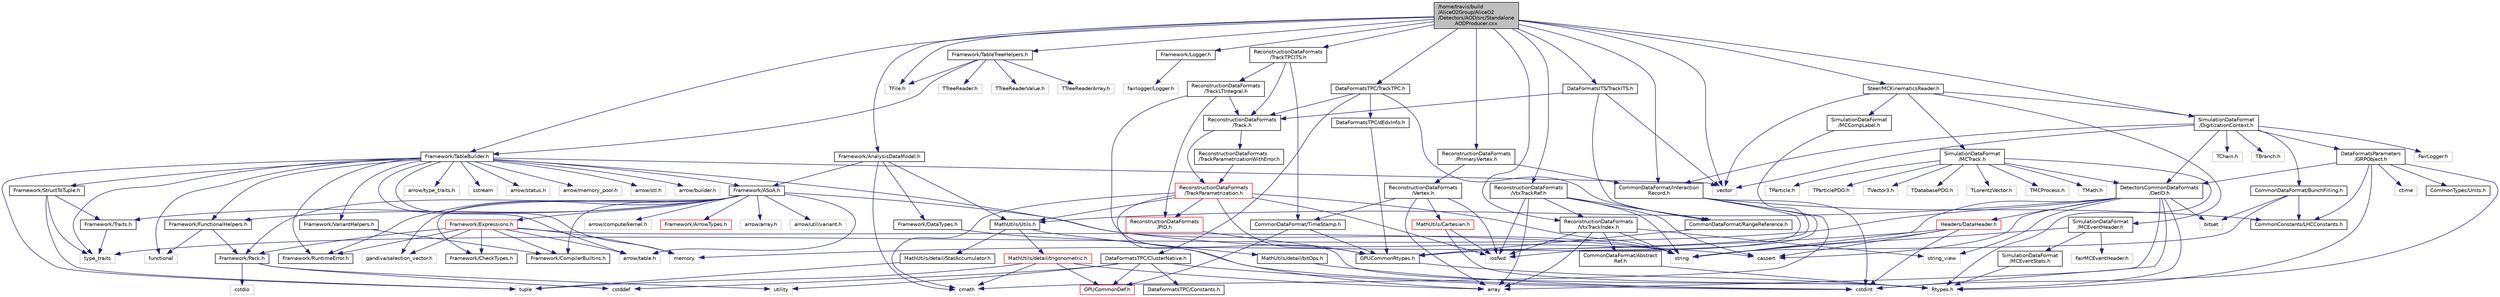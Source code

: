 digraph "/home/travis/build/AliceO2Group/AliceO2/Detectors/AOD/src/StandaloneAODProducer.cxx"
{
 // INTERACTIVE_SVG=YES
  bgcolor="transparent";
  edge [fontname="Helvetica",fontsize="10",labelfontname="Helvetica",labelfontsize="10"];
  node [fontname="Helvetica",fontsize="10",shape=record];
  Node0 [label="/home/travis/build\l/AliceO2Group/AliceO2\l/Detectors/AOD/src/Standalone\lAODProducer.cxx",height=0.2,width=0.4,color="black", fillcolor="grey75", style="filled", fontcolor="black"];
  Node0 -> Node1 [color="midnightblue",fontsize="10",style="solid",fontname="Helvetica"];
  Node1 [label="Framework/AnalysisDataModel.h",height=0.2,width=0.4,color="black",URL="$d2/d8c/AnalysisDataModel_8h.html"];
  Node1 -> Node2 [color="midnightblue",fontsize="10",style="solid",fontname="Helvetica"];
  Node2 [label="Framework/ASoA.h",height=0.2,width=0.4,color="black",URL="$de/d33/ASoA_8h.html"];
  Node2 -> Node3 [color="midnightblue",fontsize="10",style="solid",fontname="Helvetica"];
  Node3 [label="Framework/Pack.h",height=0.2,width=0.4,color="black",URL="$dd/dce/Pack_8h.html"];
  Node3 -> Node4 [color="midnightblue",fontsize="10",style="solid",fontname="Helvetica"];
  Node4 [label="cstddef",height=0.2,width=0.4,color="grey75"];
  Node3 -> Node5 [color="midnightblue",fontsize="10",style="solid",fontname="Helvetica"];
  Node5 [label="utility",height=0.2,width=0.4,color="grey75"];
  Node3 -> Node6 [color="midnightblue",fontsize="10",style="solid",fontname="Helvetica"];
  Node6 [label="cstdio",height=0.2,width=0.4,color="grey75"];
  Node2 -> Node7 [color="midnightblue",fontsize="10",style="solid",fontname="Helvetica"];
  Node7 [label="Framework/CheckTypes.h",height=0.2,width=0.4,color="black",URL="$d1/d00/CheckTypes_8h.html"];
  Node2 -> Node8 [color="midnightblue",fontsize="10",style="solid",fontname="Helvetica"];
  Node8 [label="Framework/FunctionalHelpers.h",height=0.2,width=0.4,color="black",URL="$de/d9b/FunctionalHelpers_8h.html"];
  Node8 -> Node3 [color="midnightblue",fontsize="10",style="solid",fontname="Helvetica"];
  Node8 -> Node9 [color="midnightblue",fontsize="10",style="solid",fontname="Helvetica"];
  Node9 [label="functional",height=0.2,width=0.4,color="grey75"];
  Node2 -> Node10 [color="midnightblue",fontsize="10",style="solid",fontname="Helvetica"];
  Node10 [label="Framework/CompilerBuiltins.h",height=0.2,width=0.4,color="black",URL="$d9/de8/CompilerBuiltins_8h.html"];
  Node2 -> Node11 [color="midnightblue",fontsize="10",style="solid",fontname="Helvetica"];
  Node11 [label="Framework/Traits.h",height=0.2,width=0.4,color="black",URL="$db/d31/Traits_8h.html"];
  Node11 -> Node12 [color="midnightblue",fontsize="10",style="solid",fontname="Helvetica"];
  Node12 [label="type_traits",height=0.2,width=0.4,color="grey75"];
  Node2 -> Node13 [color="midnightblue",fontsize="10",style="solid",fontname="Helvetica"];
  Node13 [label="Framework/Expressions.h",height=0.2,width=0.4,color="red",URL="$d0/d91/Expressions_8h.html"];
  Node13 -> Node10 [color="midnightblue",fontsize="10",style="solid",fontname="Helvetica"];
  Node13 -> Node3 [color="midnightblue",fontsize="10",style="solid",fontname="Helvetica"];
  Node13 -> Node7 [color="midnightblue",fontsize="10",style="solid",fontname="Helvetica"];
  Node13 -> Node18 [color="midnightblue",fontsize="10",style="solid",fontname="Helvetica"];
  Node18 [label="Framework/RuntimeError.h",height=0.2,width=0.4,color="black",URL="$d1/d76/RuntimeError_8h.html"];
  Node13 -> Node42 [color="midnightblue",fontsize="10",style="solid",fontname="Helvetica"];
  Node42 [label="arrow/table.h",height=0.2,width=0.4,color="grey75"];
  Node13 -> Node43 [color="midnightblue",fontsize="10",style="solid",fontname="Helvetica"];
  Node43 [label="gandiva/selection_vector.h",height=0.2,width=0.4,color="grey75"];
  Node13 -> Node16 [color="midnightblue",fontsize="10",style="solid",fontname="Helvetica"];
  Node16 [label="string",height=0.2,width=0.4,color="grey75"];
  Node13 -> Node33 [color="midnightblue",fontsize="10",style="solid",fontname="Helvetica"];
  Node33 [label="memory",height=0.2,width=0.4,color="grey75"];
  Node2 -> Node48 [color="midnightblue",fontsize="10",style="solid",fontname="Helvetica"];
  Node48 [label="Framework/ArrowTypes.h",height=0.2,width=0.4,color="red",URL="$d4/de7/ArrowTypes_8h.html"];
  Node2 -> Node18 [color="midnightblue",fontsize="10",style="solid",fontname="Helvetica"];
  Node2 -> Node42 [color="midnightblue",fontsize="10",style="solid",fontname="Helvetica"];
  Node2 -> Node49 [color="midnightblue",fontsize="10",style="solid",fontname="Helvetica"];
  Node49 [label="arrow/array.h",height=0.2,width=0.4,color="grey75"];
  Node2 -> Node50 [color="midnightblue",fontsize="10",style="solid",fontname="Helvetica"];
  Node50 [label="arrow/util/variant.h",height=0.2,width=0.4,color="grey75"];
  Node2 -> Node51 [color="midnightblue",fontsize="10",style="solid",fontname="Helvetica"];
  Node51 [label="arrow/compute/kernel.h",height=0.2,width=0.4,color="grey75"];
  Node2 -> Node43 [color="midnightblue",fontsize="10",style="solid",fontname="Helvetica"];
  Node2 -> Node34 [color="midnightblue",fontsize="10",style="solid",fontname="Helvetica"];
  Node34 [label="cassert",height=0.2,width=0.4,color="grey75"];
  Node1 -> Node52 [color="midnightblue",fontsize="10",style="solid",fontname="Helvetica"];
  Node52 [label="MathUtils/Utils.h",height=0.2,width=0.4,color="black",URL="$d9/d52/Common_2MathUtils_2include_2MathUtils_2Utils_8h.html"];
  Node52 -> Node53 [color="midnightblue",fontsize="10",style="solid",fontname="Helvetica"];
  Node53 [label="MathUtils/detail/bitOps.h",height=0.2,width=0.4,color="black",URL="$de/def/bitOps_8h.html"];
  Node53 -> Node20 [color="midnightblue",fontsize="10",style="solid",fontname="Helvetica"];
  Node20 [label="cstdint",height=0.2,width=0.4,color="grey75"];
  Node52 -> Node54 [color="midnightblue",fontsize="10",style="solid",fontname="Helvetica"];
  Node54 [label="MathUtils/detail/StatAccumulator.h",height=0.2,width=0.4,color="black",URL="$d3/dfc/StatAccumulator_8h.html"];
  Node54 -> Node55 [color="midnightblue",fontsize="10",style="solid",fontname="Helvetica"];
  Node55 [label="tuple",height=0.2,width=0.4,color="grey75"];
  Node52 -> Node56 [color="midnightblue",fontsize="10",style="solid",fontname="Helvetica"];
  Node56 [label="MathUtils/detail/trigonometric.h",height=0.2,width=0.4,color="red",URL="$dd/d7d/trigonometric_8h.html"];
  Node56 -> Node57 [color="midnightblue",fontsize="10",style="solid",fontname="Helvetica"];
  Node57 [label="array",height=0.2,width=0.4,color="grey75"];
  Node56 -> Node58 [color="midnightblue",fontsize="10",style="solid",fontname="Helvetica"];
  Node58 [label="cmath",height=0.2,width=0.4,color="grey75"];
  Node56 -> Node55 [color="midnightblue",fontsize="10",style="solid",fontname="Helvetica"];
  Node56 -> Node59 [color="midnightblue",fontsize="10",style="solid",fontname="Helvetica"];
  Node59 [label="GPUCommonDef.h",height=0.2,width=0.4,color="red",URL="$df/d21/GPUCommonDef_8h.html"];
  Node1 -> Node58 [color="midnightblue",fontsize="10",style="solid",fontname="Helvetica"];
  Node1 -> Node65 [color="midnightblue",fontsize="10",style="solid",fontname="Helvetica"];
  Node65 [label="Framework/DataTypes.h",height=0.2,width=0.4,color="black",URL="$d2/d12/DataTypes_8h.html"];
  Node65 -> Node20 [color="midnightblue",fontsize="10",style="solid",fontname="Helvetica"];
  Node0 -> Node66 [color="midnightblue",fontsize="10",style="solid",fontname="Helvetica"];
  Node66 [label="Framework/TableBuilder.h",height=0.2,width=0.4,color="black",URL="$d5/d98/TableBuilder_8h.html"];
  Node66 -> Node2 [color="midnightblue",fontsize="10",style="solid",fontname="Helvetica"];
  Node66 -> Node67 [color="midnightblue",fontsize="10",style="solid",fontname="Helvetica"];
  Node67 [label="Framework/StructToTuple.h",height=0.2,width=0.4,color="black",URL="$db/d4f/StructToTuple_8h.html"];
  Node67 -> Node11 [color="midnightblue",fontsize="10",style="solid",fontname="Helvetica"];
  Node67 -> Node55 [color="midnightblue",fontsize="10",style="solid",fontname="Helvetica"];
  Node67 -> Node12 [color="midnightblue",fontsize="10",style="solid",fontname="Helvetica"];
  Node66 -> Node8 [color="midnightblue",fontsize="10",style="solid",fontname="Helvetica"];
  Node66 -> Node68 [color="midnightblue",fontsize="10",style="solid",fontname="Helvetica"];
  Node68 [label="Framework/VariantHelpers.h",height=0.2,width=0.4,color="black",URL="$d7/dbe/VariantHelpers_8h.html"];
  Node68 -> Node10 [color="midnightblue",fontsize="10",style="solid",fontname="Helvetica"];
  Node66 -> Node18 [color="midnightblue",fontsize="10",style="solid",fontname="Helvetica"];
  Node66 -> Node69 [color="midnightblue",fontsize="10",style="solid",fontname="Helvetica"];
  Node69 [label="arrow/type_traits.h",height=0.2,width=0.4,color="grey75"];
  Node66 -> Node70 [color="midnightblue",fontsize="10",style="solid",fontname="Helvetica"];
  Node70 [label="sstream",height=0.2,width=0.4,color="grey75"];
  Node66 -> Node71 [color="midnightblue",fontsize="10",style="solid",fontname="Helvetica"];
  Node71 [label="arrow/status.h",height=0.2,width=0.4,color="grey75"];
  Node66 -> Node72 [color="midnightblue",fontsize="10",style="solid",fontname="Helvetica"];
  Node72 [label="arrow/memory_pool.h",height=0.2,width=0.4,color="grey75"];
  Node66 -> Node73 [color="midnightblue",fontsize="10",style="solid",fontname="Helvetica"];
  Node73 [label="arrow/stl.h",height=0.2,width=0.4,color="grey75"];
  Node66 -> Node42 [color="midnightblue",fontsize="10",style="solid",fontname="Helvetica"];
  Node66 -> Node74 [color="midnightblue",fontsize="10",style="solid",fontname="Helvetica"];
  Node74 [label="arrow/builder.h",height=0.2,width=0.4,color="grey75"];
  Node66 -> Node9 [color="midnightblue",fontsize="10",style="solid",fontname="Helvetica"];
  Node66 -> Node30 [color="midnightblue",fontsize="10",style="solid",fontname="Helvetica"];
  Node30 [label="vector",height=0.2,width=0.4,color="grey75"];
  Node66 -> Node16 [color="midnightblue",fontsize="10",style="solid",fontname="Helvetica"];
  Node66 -> Node33 [color="midnightblue",fontsize="10",style="solid",fontname="Helvetica"];
  Node66 -> Node55 [color="midnightblue",fontsize="10",style="solid",fontname="Helvetica"];
  Node66 -> Node12 [color="midnightblue",fontsize="10",style="solid",fontname="Helvetica"];
  Node0 -> Node75 [color="midnightblue",fontsize="10",style="solid",fontname="Helvetica"];
  Node75 [label="Framework/TableTreeHelpers.h",height=0.2,width=0.4,color="black",URL="$d4/df5/TableTreeHelpers_8h.html"];
  Node75 -> Node76 [color="midnightblue",fontsize="10",style="solid",fontname="Helvetica"];
  Node76 [label="TFile.h",height=0.2,width=0.4,color="grey75"];
  Node75 -> Node77 [color="midnightblue",fontsize="10",style="solid",fontname="Helvetica"];
  Node77 [label="TTreeReader.h",height=0.2,width=0.4,color="grey75"];
  Node75 -> Node78 [color="midnightblue",fontsize="10",style="solid",fontname="Helvetica"];
  Node78 [label="TTreeReaderValue.h",height=0.2,width=0.4,color="grey75"];
  Node75 -> Node79 [color="midnightblue",fontsize="10",style="solid",fontname="Helvetica"];
  Node79 [label="TTreeReaderArray.h",height=0.2,width=0.4,color="grey75"];
  Node75 -> Node66 [color="midnightblue",fontsize="10",style="solid",fontname="Helvetica"];
  Node0 -> Node80 [color="midnightblue",fontsize="10",style="solid",fontname="Helvetica"];
  Node80 [label="Framework/Logger.h",height=0.2,width=0.4,color="black",URL="$dd/da4/Logger_8h.html"];
  Node80 -> Node81 [color="midnightblue",fontsize="10",style="solid",fontname="Helvetica"];
  Node81 [label="fairlogger/Logger.h",height=0.2,width=0.4,color="grey75"];
  Node0 -> Node76 [color="midnightblue",fontsize="10",style="solid",fontname="Helvetica"];
  Node0 -> Node82 [color="midnightblue",fontsize="10",style="solid",fontname="Helvetica"];
  Node82 [label="ReconstructionDataFormats\l/PrimaryVertex.h",height=0.2,width=0.4,color="black",URL="$d7/d82/PrimaryVertex_8h.html"];
  Node82 -> Node83 [color="midnightblue",fontsize="10",style="solid",fontname="Helvetica"];
  Node83 [label="CommonDataFormat/Interaction\lRecord.h",height=0.2,width=0.4,color="black",URL="$d9/d80/InteractionRecord_8h.html"];
  Node83 -> Node84 [color="midnightblue",fontsize="10",style="solid",fontname="Helvetica"];
  Node84 [label="GPUCommonRtypes.h",height=0.2,width=0.4,color="black",URL="$d2/d45/GPUCommonRtypes_8h.html"];
  Node84 -> Node85 [color="midnightblue",fontsize="10",style="solid",fontname="Helvetica"];
  Node85 [label="Rtypes.h",height=0.2,width=0.4,color="grey75"];
  Node83 -> Node22 [color="midnightblue",fontsize="10",style="solid",fontname="Helvetica"];
  Node22 [label="iosfwd",height=0.2,width=0.4,color="grey75"];
  Node83 -> Node20 [color="midnightblue",fontsize="10",style="solid",fontname="Helvetica"];
  Node83 -> Node58 [color="midnightblue",fontsize="10",style="solid",fontname="Helvetica"];
  Node83 -> Node86 [color="midnightblue",fontsize="10",style="solid",fontname="Helvetica"];
  Node86 [label="CommonConstants/LHCConstants.h",height=0.2,width=0.4,color="black",URL="$d4/dc6/LHCConstants_8h.html",tooltip="Header to collect LHC related constants. "];
  Node82 -> Node87 [color="midnightblue",fontsize="10",style="solid",fontname="Helvetica"];
  Node87 [label="ReconstructionDataFormats\l/Vertex.h",height=0.2,width=0.4,color="black",URL="$d3/d6f/DataFormats_2Reconstruction_2include_2ReconstructionDataFormats_2Vertex_8h.html"];
  Node87 -> Node88 [color="midnightblue",fontsize="10",style="solid",fontname="Helvetica"];
  Node88 [label="MathUtils/Cartesian.h",height=0.2,width=0.4,color="red",URL="$dc/d73/Cartesian_8h.html"];
  Node88 -> Node85 [color="midnightblue",fontsize="10",style="solid",fontname="Helvetica"];
  Node88 -> Node22 [color="midnightblue",fontsize="10",style="solid",fontname="Helvetica"];
  Node87 -> Node97 [color="midnightblue",fontsize="10",style="solid",fontname="Helvetica"];
  Node97 [label="CommonDataFormat/TimeStamp.h",height=0.2,width=0.4,color="black",URL="$df/d5d/common_2include_2CommonDataFormat_2TimeStamp_8h.html"];
  Node97 -> Node84 [color="midnightblue",fontsize="10",style="solid",fontname="Helvetica"];
  Node97 -> Node59 [color="midnightblue",fontsize="10",style="solid",fontname="Helvetica"];
  Node87 -> Node57 [color="midnightblue",fontsize="10",style="solid",fontname="Helvetica"];
  Node87 -> Node22 [color="midnightblue",fontsize="10",style="solid",fontname="Helvetica"];
  Node0 -> Node98 [color="midnightblue",fontsize="10",style="solid",fontname="Helvetica"];
  Node98 [label="ReconstructionDataFormats\l/VtxTrackIndex.h",height=0.2,width=0.4,color="black",URL="$d0/d00/VtxTrackIndex_8h.html",tooltip="Index of track attached to vertx: index in its proper container, container source and flags..."];
  Node98 -> Node99 [color="midnightblue",fontsize="10",style="solid",fontname="Helvetica"];
  Node99 [label="CommonDataFormat/Abstract\lRef.h",height=0.2,width=0.4,color="black",URL="$df/d9a/AbstractRef_8h.html",tooltip="Class to refer to object indicating its Indec, Source and status flags. "];
  Node99 -> Node85 [color="midnightblue",fontsize="10",style="solid",fontname="Helvetica"];
  Node98 -> Node22 [color="midnightblue",fontsize="10",style="solid",fontname="Helvetica"];
  Node98 -> Node16 [color="midnightblue",fontsize="10",style="solid",fontname="Helvetica"];
  Node98 -> Node57 [color="midnightblue",fontsize="10",style="solid",fontname="Helvetica"];
  Node98 -> Node24 [color="midnightblue",fontsize="10",style="solid",fontname="Helvetica"];
  Node24 [label="string_view",height=0.2,width=0.4,color="grey75"];
  Node0 -> Node100 [color="midnightblue",fontsize="10",style="solid",fontname="Helvetica"];
  Node100 [label="ReconstructionDataFormats\l/VtxTrackRef.h",height=0.2,width=0.4,color="black",URL="$d7/dac/VtxTrackRef_8h.html",tooltip="Referenc on track indices contributing to the vertex, with possibility chose tracks from specific sou..."];
  Node100 -> Node101 [color="midnightblue",fontsize="10",style="solid",fontname="Helvetica"];
  Node101 [label="CommonDataFormat/RangeReference.h",height=0.2,width=0.4,color="black",URL="$de/d64/RangeReference_8h.html",tooltip="Class to refer to the 1st entry and N elements of some group in the continuous container. "];
  Node101 -> Node84 [color="midnightblue",fontsize="10",style="solid",fontname="Helvetica"];
  Node100 -> Node98 [color="midnightblue",fontsize="10",style="solid",fontname="Helvetica"];
  Node100 -> Node34 [color="midnightblue",fontsize="10",style="solid",fontname="Helvetica"];
  Node100 -> Node57 [color="midnightblue",fontsize="10",style="solid",fontname="Helvetica"];
  Node100 -> Node22 [color="midnightblue",fontsize="10",style="solid",fontname="Helvetica"];
  Node100 -> Node16 [color="midnightblue",fontsize="10",style="solid",fontname="Helvetica"];
  Node0 -> Node102 [color="midnightblue",fontsize="10",style="solid",fontname="Helvetica"];
  Node102 [label="DataFormatsTPC/TrackTPC.h",height=0.2,width=0.4,color="black",URL="$d5/dc9/TrackTPC_8h.html"];
  Node102 -> Node103 [color="midnightblue",fontsize="10",style="solid",fontname="Helvetica"];
  Node103 [label="ReconstructionDataFormats\l/Track.h",height=0.2,width=0.4,color="black",URL="$d7/d8b/DataFormats_2Reconstruction_2include_2ReconstructionDataFormats_2Track_8h.html"];
  Node103 -> Node104 [color="midnightblue",fontsize="10",style="solid",fontname="Helvetica"];
  Node104 [label="ReconstructionDataFormats\l/TrackParametrization.h",height=0.2,width=0.4,color="red",URL="$d2/d98/TrackParametrization_8h.html"];
  Node104 -> Node84 [color="midnightblue",fontsize="10",style="solid",fontname="Helvetica"];
  Node104 -> Node57 [color="midnightblue",fontsize="10",style="solid",fontname="Helvetica"];
  Node104 -> Node58 [color="midnightblue",fontsize="10",style="solid",fontname="Helvetica"];
  Node104 -> Node22 [color="midnightblue",fontsize="10",style="solid",fontname="Helvetica"];
  Node104 -> Node16 [color="midnightblue",fontsize="10",style="solid",fontname="Helvetica"];
  Node104 -> Node52 [color="midnightblue",fontsize="10",style="solid",fontname="Helvetica"];
  Node104 -> Node124 [color="midnightblue",fontsize="10",style="solid",fontname="Helvetica"];
  Node124 [label="ReconstructionDataFormats\l/PID.h",height=0.2,width=0.4,color="red",URL="$d5/d08/DataFormats_2Reconstruction_2include_2ReconstructionDataFormats_2PID_8h.html"];
  Node124 -> Node84 [color="midnightblue",fontsize="10",style="solid",fontname="Helvetica"];
  Node103 -> Node128 [color="midnightblue",fontsize="10",style="solid",fontname="Helvetica"];
  Node128 [label="ReconstructionDataFormats\l/TrackParametrizationWithError.h",height=0.2,width=0.4,color="black",URL="$d3/d30/TrackParametrizationWithError_8h.html"];
  Node128 -> Node104 [color="midnightblue",fontsize="10",style="solid",fontname="Helvetica"];
  Node102 -> Node101 [color="midnightblue",fontsize="10",style="solid",fontname="Helvetica"];
  Node102 -> Node129 [color="midnightblue",fontsize="10",style="solid",fontname="Helvetica"];
  Node129 [label="DataFormatsTPC/ClusterNative.h",height=0.2,width=0.4,color="black",URL="$de/dcd/ClusterNative_8h.html",tooltip="Class of a TPC cluster in TPC-native coordinates (row, time) "];
  Node129 -> Node20 [color="midnightblue",fontsize="10",style="solid",fontname="Helvetica"];
  Node129 -> Node4 [color="midnightblue",fontsize="10",style="solid",fontname="Helvetica"];
  Node129 -> Node5 [color="midnightblue",fontsize="10",style="solid",fontname="Helvetica"];
  Node129 -> Node130 [color="midnightblue",fontsize="10",style="solid",fontname="Helvetica"];
  Node130 [label="DataFormatsTPC/Constants.h",height=0.2,width=0.4,color="black",URL="$d0/dda/DataFormats_2Detectors_2TPC_2include_2DataFormatsTPC_2Constants_8h.html"];
  Node129 -> Node59 [color="midnightblue",fontsize="10",style="solid",fontname="Helvetica"];
  Node102 -> Node131 [color="midnightblue",fontsize="10",style="solid",fontname="Helvetica"];
  Node131 [label="DataFormatsTPC/dEdxInfo.h",height=0.2,width=0.4,color="black",URL="$d5/da8/dEdxInfo_8h.html"];
  Node131 -> Node84 [color="midnightblue",fontsize="10",style="solid",fontname="Helvetica"];
  Node0 -> Node132 [color="midnightblue",fontsize="10",style="solid",fontname="Helvetica"];
  Node132 [label="DataFormatsITS/TrackITS.h",height=0.2,width=0.4,color="black",URL="$d1/d71/TrackITS_8h.html",tooltip="Definition of the ITS track. "];
  Node132 -> Node30 [color="midnightblue",fontsize="10",style="solid",fontname="Helvetica"];
  Node132 -> Node103 [color="midnightblue",fontsize="10",style="solid",fontname="Helvetica"];
  Node132 -> Node101 [color="midnightblue",fontsize="10",style="solid",fontname="Helvetica"];
  Node0 -> Node133 [color="midnightblue",fontsize="10",style="solid",fontname="Helvetica"];
  Node133 [label="ReconstructionDataFormats\l/TrackTPCITS.h",height=0.2,width=0.4,color="black",URL="$d5/d1e/TrackTPCITS_8h.html",tooltip="Result of refitting TPC-ITS matched track. "];
  Node133 -> Node103 [color="midnightblue",fontsize="10",style="solid",fontname="Helvetica"];
  Node133 -> Node134 [color="midnightblue",fontsize="10",style="solid",fontname="Helvetica"];
  Node134 [label="ReconstructionDataFormats\l/TrackLTIntegral.h",height=0.2,width=0.4,color="black",URL="$d6/db1/TrackLTIntegral_8h.html",tooltip="Track Length and TOF integral. "];
  Node134 -> Node85 [color="midnightblue",fontsize="10",style="solid",fontname="Helvetica"];
  Node134 -> Node124 [color="midnightblue",fontsize="10",style="solid",fontname="Helvetica"];
  Node134 -> Node103 [color="midnightblue",fontsize="10",style="solid",fontname="Helvetica"];
  Node133 -> Node97 [color="midnightblue",fontsize="10",style="solid",fontname="Helvetica"];
  Node0 -> Node135 [color="midnightblue",fontsize="10",style="solid",fontname="Helvetica"];
  Node135 [label="Steer/MCKinematicsReader.h",height=0.2,width=0.4,color="black",URL="$dd/de5/MCKinematicsReader_8h.html"];
  Node135 -> Node136 [color="midnightblue",fontsize="10",style="solid",fontname="Helvetica"];
  Node136 [label="SimulationDataFormat\l/DigitizationContext.h",height=0.2,width=0.4,color="black",URL="$d1/def/DigitizationContext_8h.html"];
  Node136 -> Node30 [color="midnightblue",fontsize="10",style="solid",fontname="Helvetica"];
  Node136 -> Node137 [color="midnightblue",fontsize="10",style="solid",fontname="Helvetica"];
  Node137 [label="TChain.h",height=0.2,width=0.4,color="grey75"];
  Node136 -> Node138 [color="midnightblue",fontsize="10",style="solid",fontname="Helvetica"];
  Node138 [label="TBranch.h",height=0.2,width=0.4,color="grey75"];
  Node136 -> Node83 [color="midnightblue",fontsize="10",style="solid",fontname="Helvetica"];
  Node136 -> Node139 [color="midnightblue",fontsize="10",style="solid",fontname="Helvetica"];
  Node139 [label="CommonDataFormat/BunchFilling.h",height=0.2,width=0.4,color="black",URL="$d4/d5f/BunchFilling_8h.html"];
  Node139 -> Node86 [color="midnightblue",fontsize="10",style="solid",fontname="Helvetica"];
  Node139 -> Node108 [color="midnightblue",fontsize="10",style="solid",fontname="Helvetica"];
  Node108 [label="bitset",height=0.2,width=0.4,color="grey75"];
  Node139 -> Node16 [color="midnightblue",fontsize="10",style="solid",fontname="Helvetica"];
  Node136 -> Node114 [color="midnightblue",fontsize="10",style="solid",fontname="Helvetica"];
  Node114 [label="DetectorsCommonDataFormats\l/DetID.h",height=0.2,width=0.4,color="black",URL="$d6/d31/DetID_8h.html"];
  Node114 -> Node85 [color="midnightblue",fontsize="10",style="solid",fontname="Helvetica"];
  Node114 -> Node57 [color="midnightblue",fontsize="10",style="solid",fontname="Helvetica"];
  Node114 -> Node108 [color="midnightblue",fontsize="10",style="solid",fontname="Helvetica"];
  Node114 -> Node34 [color="midnightblue",fontsize="10",style="solid",fontname="Helvetica"];
  Node114 -> Node20 [color="midnightblue",fontsize="10",style="solid",fontname="Helvetica"];
  Node114 -> Node24 [color="midnightblue",fontsize="10",style="solid",fontname="Helvetica"];
  Node114 -> Node16 [color="midnightblue",fontsize="10",style="solid",fontname="Helvetica"];
  Node114 -> Node12 [color="midnightblue",fontsize="10",style="solid",fontname="Helvetica"];
  Node114 -> Node52 [color="midnightblue",fontsize="10",style="solid",fontname="Helvetica"];
  Node114 -> Node115 [color="midnightblue",fontsize="10",style="solid",fontname="Helvetica"];
  Node115 [label="Headers/DataHeader.h",height=0.2,width=0.4,color="red",URL="$dc/dcd/DataHeader_8h.html"];
  Node115 -> Node20 [color="midnightblue",fontsize="10",style="solid",fontname="Helvetica"];
  Node115 -> Node33 [color="midnightblue",fontsize="10",style="solid",fontname="Helvetica"];
  Node115 -> Node34 [color="midnightblue",fontsize="10",style="solid",fontname="Helvetica"];
  Node115 -> Node16 [color="midnightblue",fontsize="10",style="solid",fontname="Helvetica"];
  Node136 -> Node140 [color="midnightblue",fontsize="10",style="solid",fontname="Helvetica"];
  Node140 [label="DataFormatsParameters\l/GRPObject.h",height=0.2,width=0.4,color="black",URL="$de/d28/GRPObject_8h.html",tooltip="Header of the General Run Parameters object. "];
  Node140 -> Node85 [color="midnightblue",fontsize="10",style="solid",fontname="Helvetica"];
  Node140 -> Node20 [color="midnightblue",fontsize="10",style="solid",fontname="Helvetica"];
  Node140 -> Node141 [color="midnightblue",fontsize="10",style="solid",fontname="Helvetica"];
  Node141 [label="ctime",height=0.2,width=0.4,color="grey75"];
  Node140 -> Node86 [color="midnightblue",fontsize="10",style="solid",fontname="Helvetica"];
  Node140 -> Node142 [color="midnightblue",fontsize="10",style="solid",fontname="Helvetica"];
  Node142 [label="CommonTypes/Units.h",height=0.2,width=0.4,color="black",URL="$da/d58/Units_8h.html",tooltip="Header to collect definitions for different units. "];
  Node140 -> Node114 [color="midnightblue",fontsize="10",style="solid",fontname="Helvetica"];
  Node136 -> Node143 [color="midnightblue",fontsize="10",style="solid",fontname="Helvetica"];
  Node143 [label="FairLogger.h",height=0.2,width=0.4,color="grey75"];
  Node135 -> Node144 [color="midnightblue",fontsize="10",style="solid",fontname="Helvetica"];
  Node144 [label="SimulationDataFormat\l/MCTrack.h",height=0.2,width=0.4,color="black",URL="$d2/de2/MCTrack_8h.html",tooltip="Definition of the MCTrack class. "];
  Node144 -> Node114 [color="midnightblue",fontsize="10",style="solid",fontname="Helvetica"];
  Node144 -> Node85 [color="midnightblue",fontsize="10",style="solid",fontname="Helvetica"];
  Node144 -> Node145 [color="midnightblue",fontsize="10",style="solid",fontname="Helvetica"];
  Node145 [label="TDatabasePDG.h",height=0.2,width=0.4,color="grey75"];
  Node144 -> Node146 [color="midnightblue",fontsize="10",style="solid",fontname="Helvetica"];
  Node146 [label="TLorentzVector.h",height=0.2,width=0.4,color="grey75"];
  Node144 -> Node147 [color="midnightblue",fontsize="10",style="solid",fontname="Helvetica"];
  Node147 [label="TMCProcess.h",height=0.2,width=0.4,color="grey75"];
  Node144 -> Node148 [color="midnightblue",fontsize="10",style="solid",fontname="Helvetica"];
  Node148 [label="TMath.h",height=0.2,width=0.4,color="grey75"];
  Node144 -> Node149 [color="midnightblue",fontsize="10",style="solid",fontname="Helvetica"];
  Node149 [label="TParticle.h",height=0.2,width=0.4,color="grey75"];
  Node144 -> Node150 [color="midnightblue",fontsize="10",style="solid",fontname="Helvetica"];
  Node150 [label="TParticlePDG.h",height=0.2,width=0.4,color="grey75"];
  Node144 -> Node151 [color="midnightblue",fontsize="10",style="solid",fontname="Helvetica"];
  Node151 [label="TVector3.h",height=0.2,width=0.4,color="grey75"];
  Node135 -> Node152 [color="midnightblue",fontsize="10",style="solid",fontname="Helvetica"];
  Node152 [label="SimulationDataFormat\l/MCCompLabel.h",height=0.2,width=0.4,color="black",URL="$d7/dcd/MCCompLabel_8h.html"];
  Node152 -> Node84 [color="midnightblue",fontsize="10",style="solid",fontname="Helvetica"];
  Node135 -> Node153 [color="midnightblue",fontsize="10",style="solid",fontname="Helvetica"];
  Node153 [label="SimulationDataFormat\l/MCEventHeader.h",height=0.2,width=0.4,color="black",URL="$d2/d1f/MCEventHeader_8h.html"];
  Node153 -> Node154 [color="midnightblue",fontsize="10",style="solid",fontname="Helvetica"];
  Node154 [label="FairMCEventHeader.h",height=0.2,width=0.4,color="grey75"];
  Node153 -> Node155 [color="midnightblue",fontsize="10",style="solid",fontname="Helvetica"];
  Node155 [label="SimulationDataFormat\l/MCEventStats.h",height=0.2,width=0.4,color="black",URL="$d6/d9d/MCEventStats_8h.html"];
  Node155 -> Node85 [color="midnightblue",fontsize="10",style="solid",fontname="Helvetica"];
  Node153 -> Node16 [color="midnightblue",fontsize="10",style="solid",fontname="Helvetica"];
  Node135 -> Node30 [color="midnightblue",fontsize="10",style="solid",fontname="Helvetica"];
  Node0 -> Node83 [color="midnightblue",fontsize="10",style="solid",fontname="Helvetica"];
  Node0 -> Node136 [color="midnightblue",fontsize="10",style="solid",fontname="Helvetica"];
  Node0 -> Node30 [color="midnightblue",fontsize="10",style="solid",fontname="Helvetica"];
}
